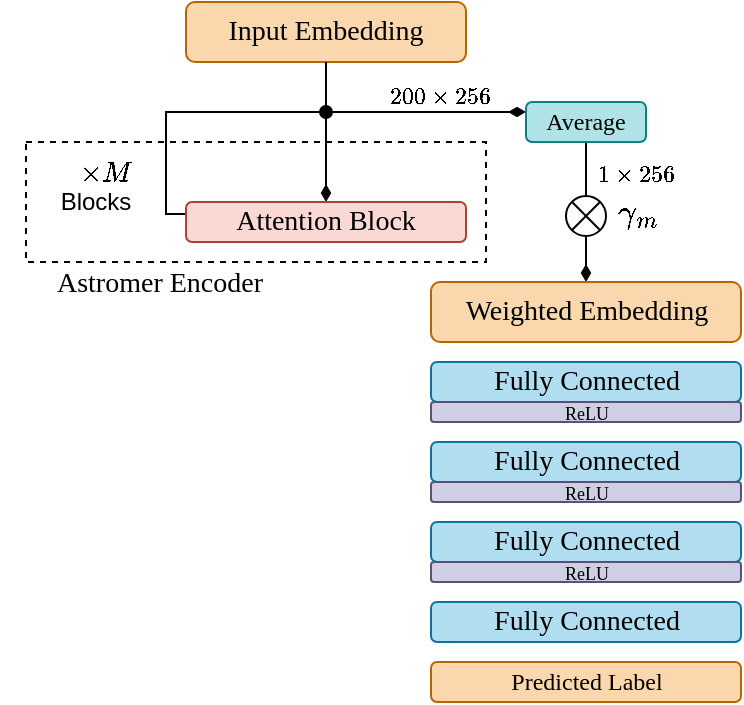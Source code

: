 <mxfile version="25.0.3">
  <diagram name="Page-1" id="OdR0Gze4ak8wOGlbdrPr">
    <mxGraphModel dx="1679" dy="647" grid="1" gridSize="10" guides="1" tooltips="1" connect="1" arrows="1" fold="1" page="1" pageScale="1" pageWidth="850" pageHeight="1100" math="1" shadow="0">
      <root>
        <mxCell id="0" />
        <mxCell id="1" parent="0" />
        <mxCell id="07vdqjXVIt6HW5GL4Kjy-86" value="" style="rounded=0;whiteSpace=wrap;html=1;fillColor=none;dashed=1;" vertex="1" parent="1">
          <mxGeometry x="220" y="180" width="230" height="60" as="geometry" />
        </mxCell>
        <mxCell id="07vdqjXVIt6HW5GL4Kjy-1" value="&lt;font style=&quot;font-size: 14px;&quot; face=&quot;Garamond&quot;&gt;Fully Connected&lt;/font&gt;" style="rounded=1;whiteSpace=wrap;html=1;fillColor=#b1ddf0;strokeColor=#10739e;" vertex="1" parent="1">
          <mxGeometry x="422.5" y="290" width="155" height="20" as="geometry" />
        </mxCell>
        <mxCell id="07vdqjXVIt6HW5GL4Kjy-31" style="edgeStyle=orthogonalEdgeStyle;rounded=0;orthogonalLoop=1;jettySize=auto;html=1;exitX=0.5;exitY=1;exitDx=0;exitDy=0;entryX=0.5;entryY=0;entryDx=0;entryDy=0;endArrow=diamondThin;endFill=1;" edge="1" parent="1" source="07vdqjXVIt6HW5GL4Kjy-65" target="07vdqjXVIt6HW5GL4Kjy-3">
          <mxGeometry relative="1" as="geometry" />
        </mxCell>
        <mxCell id="07vdqjXVIt6HW5GL4Kjy-2" value="&lt;font style=&quot;font-size: 14px;&quot; face=&quot;Garamond&quot;&gt;Input Embedding&lt;br&gt;&lt;/font&gt;" style="rounded=1;whiteSpace=wrap;html=1;fillColor=#fad7ac;strokeColor=#b46504;" vertex="1" parent="1">
          <mxGeometry x="300" y="110" width="140" height="30" as="geometry" />
        </mxCell>
        <mxCell id="07vdqjXVIt6HW5GL4Kjy-67" style="edgeStyle=orthogonalEdgeStyle;rounded=0;orthogonalLoop=1;jettySize=auto;html=1;exitX=0;exitY=0.5;exitDx=0;exitDy=0;entryX=0;entryY=0.5;entryDx=0;entryDy=0;endArrow=none;endFill=0;" edge="1" parent="1">
          <mxGeometry relative="1" as="geometry">
            <mxPoint x="300" y="215" as="sourcePoint" />
            <mxPoint x="367" y="165" as="targetPoint" />
            <Array as="points">
              <mxPoint x="300" y="216" />
              <mxPoint x="290" y="216" />
              <mxPoint x="290" y="165" />
            </Array>
          </mxGeometry>
        </mxCell>
        <mxCell id="07vdqjXVIt6HW5GL4Kjy-3" value="&lt;font&gt;Attention Block&lt;br&gt;&lt;/font&gt;" style="rounded=1;whiteSpace=wrap;html=1;fillColor=#fad9d5;strokeColor=#ae4132;fontSize=14;fontFamily=Garamond;" vertex="1" parent="1">
          <mxGeometry x="300" y="210" width="140" height="20" as="geometry" />
        </mxCell>
        <mxCell id="07vdqjXVIt6HW5GL4Kjy-78" style="edgeStyle=orthogonalEdgeStyle;rounded=0;orthogonalLoop=1;jettySize=auto;html=1;exitX=0.5;exitY=1;exitDx=0;exitDy=0;entryX=0.5;entryY=0;entryDx=0;entryDy=0;endArrow=diamondThin;endFill=1;" edge="1" parent="1" source="07vdqjXVIt6HW5GL4Kjy-64" target="07vdqjXVIt6HW5GL4Kjy-77">
          <mxGeometry relative="1" as="geometry" />
        </mxCell>
        <mxCell id="07vdqjXVIt6HW5GL4Kjy-64" value="" style="shape=sumEllipse;perimeter=ellipsePerimeter;whiteSpace=wrap;html=1;backgroundOutline=1;" vertex="1" parent="1">
          <mxGeometry x="490" y="207" width="20" height="20" as="geometry" />
        </mxCell>
        <mxCell id="07vdqjXVIt6HW5GL4Kjy-66" value="" style="edgeStyle=orthogonalEdgeStyle;rounded=0;orthogonalLoop=1;jettySize=auto;html=1;exitX=0.5;exitY=1;exitDx=0;exitDy=0;entryX=0.5;entryY=0;entryDx=0;entryDy=0;endArrow=none;endFill=0;" edge="1" parent="1" source="07vdqjXVIt6HW5GL4Kjy-2" target="07vdqjXVIt6HW5GL4Kjy-65">
          <mxGeometry relative="1" as="geometry">
            <mxPoint x="370" y="160" as="sourcePoint" />
            <mxPoint x="370" y="210" as="targetPoint" />
          </mxGeometry>
        </mxCell>
        <mxCell id="07vdqjXVIt6HW5GL4Kjy-71" style="edgeStyle=orthogonalEdgeStyle;rounded=0;orthogonalLoop=1;jettySize=auto;html=1;exitX=1;exitY=0.5;exitDx=0;exitDy=0;entryX=0;entryY=0.5;entryDx=0;entryDy=0;endArrow=diamondThin;endFill=1;" edge="1" parent="1">
          <mxGeometry relative="1" as="geometry">
            <mxPoint x="373" y="165" as="sourcePoint" />
            <mxPoint x="470" y="165" as="targetPoint" />
          </mxGeometry>
        </mxCell>
        <mxCell id="07vdqjXVIt6HW5GL4Kjy-65" value="" style="ellipse;whiteSpace=wrap;html=1;aspect=fixed;fillColor=#000000;" vertex="1" parent="1">
          <mxGeometry x="367" y="162" width="6" height="6" as="geometry" />
        </mxCell>
        <mxCell id="07vdqjXVIt6HW5GL4Kjy-69" value="$$\times M$$ " style="text;html=1;align=center;verticalAlign=middle;whiteSpace=wrap;rounded=0;" vertex="1" parent="1">
          <mxGeometry x="230" y="180" width="60" height="30" as="geometry" />
        </mxCell>
        <mxCell id="07vdqjXVIt6HW5GL4Kjy-70" value="&lt;div align=&quot;center&quot;&gt;Blocks&lt;/div&gt;" style="text;whiteSpace=wrap;html=1;align=center;" vertex="1" parent="1">
          <mxGeometry x="220" y="196" width="70" height="40" as="geometry" />
        </mxCell>
        <mxCell id="07vdqjXVIt6HW5GL4Kjy-72" value="&lt;font style=&quot;font-size: 14px;&quot;&gt;$$\gamma_m$$&lt;/font&gt;" style="text;html=1;align=center;verticalAlign=middle;whiteSpace=wrap;rounded=0;" vertex="1" parent="1">
          <mxGeometry x="515.5" y="200" width="20" height="30" as="geometry" />
        </mxCell>
        <mxCell id="07vdqjXVIt6HW5GL4Kjy-76" style="edgeStyle=orthogonalEdgeStyle;rounded=0;orthogonalLoop=1;jettySize=auto;html=1;exitX=0.5;exitY=1;exitDx=0;exitDy=0;entryX=0.5;entryY=0;entryDx=0;entryDy=0;endArrow=none;endFill=0;" edge="1" parent="1" source="07vdqjXVIt6HW5GL4Kjy-74" target="07vdqjXVIt6HW5GL4Kjy-64">
          <mxGeometry relative="1" as="geometry" />
        </mxCell>
        <mxCell id="07vdqjXVIt6HW5GL4Kjy-74" value="&lt;font face=&quot;Garamond&quot;&gt;Average&lt;/font&gt;" style="rounded=1;whiteSpace=wrap;html=1;fillColor=#b0e3e6;strokeColor=#0e8088;" vertex="1" parent="1">
          <mxGeometry x="470" y="160" width="60" height="20" as="geometry" />
        </mxCell>
        <mxCell id="07vdqjXVIt6HW5GL4Kjy-77" value="&lt;font style=&quot;font-size: 14px;&quot; face=&quot;Garamond&quot;&gt;Weighted Embedding&lt;br&gt;&lt;/font&gt;" style="rounded=1;whiteSpace=wrap;html=1;fillColor=#fad7ac;strokeColor=#b46504;" vertex="1" parent="1">
          <mxGeometry x="422.5" y="250" width="155" height="30" as="geometry" />
        </mxCell>
        <mxCell id="07vdqjXVIt6HW5GL4Kjy-79" value="&lt;font style=&quot;font-size: 14px;&quot; face=&quot;Garamond&quot;&gt;Fully Connected&lt;/font&gt;" style="rounded=1;whiteSpace=wrap;html=1;fillColor=#b1ddf0;strokeColor=#10739e;" vertex="1" parent="1">
          <mxGeometry x="422.5" y="330" width="155" height="20" as="geometry" />
        </mxCell>
        <mxCell id="07vdqjXVIt6HW5GL4Kjy-80" value="&lt;font style=&quot;font-size: 14px;&quot; face=&quot;Garamond&quot;&gt;Fully Connected&lt;/font&gt;" style="rounded=1;whiteSpace=wrap;html=1;fillColor=#b1ddf0;strokeColor=#10739e;" vertex="1" parent="1">
          <mxGeometry x="422.5" y="370" width="155" height="20" as="geometry" />
        </mxCell>
        <mxCell id="07vdqjXVIt6HW5GL4Kjy-81" value="&lt;font style=&quot;font-size: 9px;&quot; face=&quot;Garamond&quot;&gt;ReLU&lt;/font&gt;" style="rounded=1;whiteSpace=wrap;html=1;fillColor=#d0cee2;strokeColor=#56517e;" vertex="1" parent="1">
          <mxGeometry x="422.5" y="310" width="155" height="10" as="geometry" />
        </mxCell>
        <mxCell id="07vdqjXVIt6HW5GL4Kjy-82" value="&lt;font style=&quot;font-size: 9px;&quot; face=&quot;Garamond&quot;&gt;ReLU&lt;/font&gt;" style="rounded=1;whiteSpace=wrap;html=1;fillColor=#d0cee2;strokeColor=#56517e;" vertex="1" parent="1">
          <mxGeometry x="422.5" y="350" width="155" height="10" as="geometry" />
        </mxCell>
        <mxCell id="07vdqjXVIt6HW5GL4Kjy-83" value="&lt;font style=&quot;font-size: 9px;&quot; face=&quot;Garamond&quot;&gt;ReLU&lt;/font&gt;" style="rounded=1;whiteSpace=wrap;html=1;fillColor=#d0cee2;strokeColor=#56517e;" vertex="1" parent="1">
          <mxGeometry x="422.5" y="390" width="155" height="10" as="geometry" />
        </mxCell>
        <mxCell id="07vdqjXVIt6HW5GL4Kjy-84" value="&lt;font style=&quot;font-size: 14px;&quot; face=&quot;Garamond&quot;&gt;Fully Connected&lt;/font&gt;" style="rounded=1;whiteSpace=wrap;html=1;fillColor=#b1ddf0;strokeColor=#10739e;" vertex="1" parent="1">
          <mxGeometry x="422.5" y="410" width="155" height="20" as="geometry" />
        </mxCell>
        <mxCell id="07vdqjXVIt6HW5GL4Kjy-87" value="&lt;font style=&quot;font-size: 14px;&quot; face=&quot;Garamond&quot;&gt;Astromer Encoder&lt;/font&gt;" style="text;html=1;align=center;verticalAlign=middle;whiteSpace=wrap;rounded=0;" vertex="1" parent="1">
          <mxGeometry x="207" y="236" width="160" height="30" as="geometry" />
        </mxCell>
        <mxCell id="07vdqjXVIt6HW5GL4Kjy-89" value="&lt;font style=&quot;font-size: 10px;&quot;&gt;$$200\times 256$$&lt;/font&gt;" style="text;html=1;align=center;verticalAlign=middle;whiteSpace=wrap;rounded=0;" vertex="1" parent="1">
          <mxGeometry x="400" y="147" width="55" height="20" as="geometry" />
        </mxCell>
        <mxCell id="07vdqjXVIt6HW5GL4Kjy-90" value="&lt;font style=&quot;font-size: 10px;&quot;&gt;$$1\times 256$$&lt;/font&gt;" style="text;html=1;align=center;verticalAlign=middle;whiteSpace=wrap;rounded=0;" vertex="1" parent="1">
          <mxGeometry x="498" y="186" width="55" height="20" as="geometry" />
        </mxCell>
        <mxCell id="07vdqjXVIt6HW5GL4Kjy-92" value="&lt;font face=&quot;Garamond&quot;&gt;Predicted Label&lt;br&gt;&lt;/font&gt;" style="rounded=1;whiteSpace=wrap;html=1;fillColor=#fad7ac;strokeColor=#b46504;" vertex="1" parent="1">
          <mxGeometry x="422.5" y="440" width="155" height="20" as="geometry" />
        </mxCell>
      </root>
    </mxGraphModel>
  </diagram>
</mxfile>
